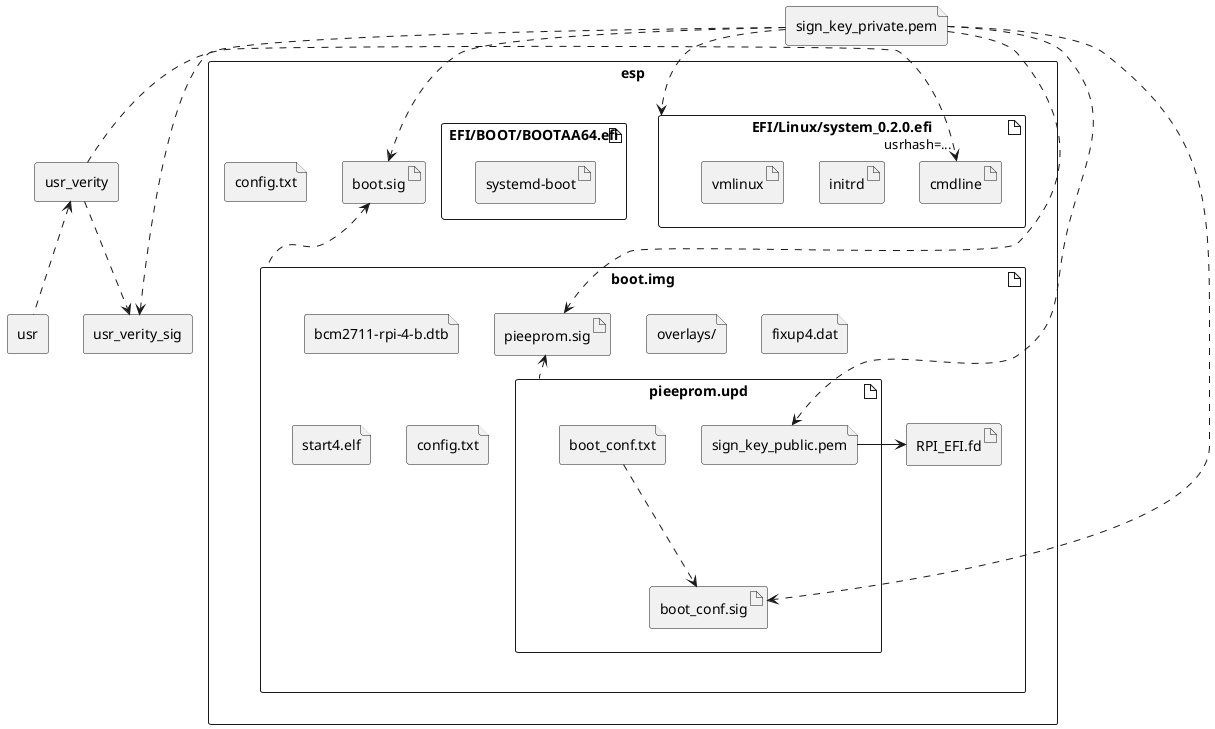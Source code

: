 @startuml

file sign_key_private.pem

rectangle usr {
}
rectangle usr_verity {
}
rectangle usr_verity_sig {
}

rectangle esp {
    file config.txt as esp/config.txt {
    }
    artifact boot.img {
        file "bcm2711-rpi-4-b.dtb"
        file "overlays/"
        file fixup4.dat
        file start4.elf
        file config.txt
        artifact RPI_EFI.fd {
        }
        artifact pieeprom.upd {
            file sign_key_public.pem
            file boot_conf.txt
            artifact boot_conf.sig
        }
        artifact pieeprom.sig {
        }
    }
    artifact boot.sig

    artifact "EFI/Linux/system_0.2.0.efi" as uki {
        artifact initrd
        artifact cmdline
        artifact vmlinux
    }

    artifact "EFI/BOOT/BOOTAA64.efi" as systemd {
        artifact "systemd-boot"
    }
}

sign_key_private.pem -.> sign_key_public.pem
boot.img .up-> boot.sig
sign_key_private.pem .> boot.sig

boot_conf.txt -.-> boot_conf.sig
pieeprom.upd -up.> pieeprom.sig
sign_key_private.pem -.-> boot_conf.sig
sign_key_private.pem -.-> pieeprom.sig
sign_key_private.pem .-> uki
sign_key_private.pem -.-> usr_verity_sig
sign_key_public.pem -> RPI_EFI.fd
usr .up.> usr_verity
usr_verity .> "usrhash=..." cmdline
usr_verity .> usr_verity_sig

@enduml
